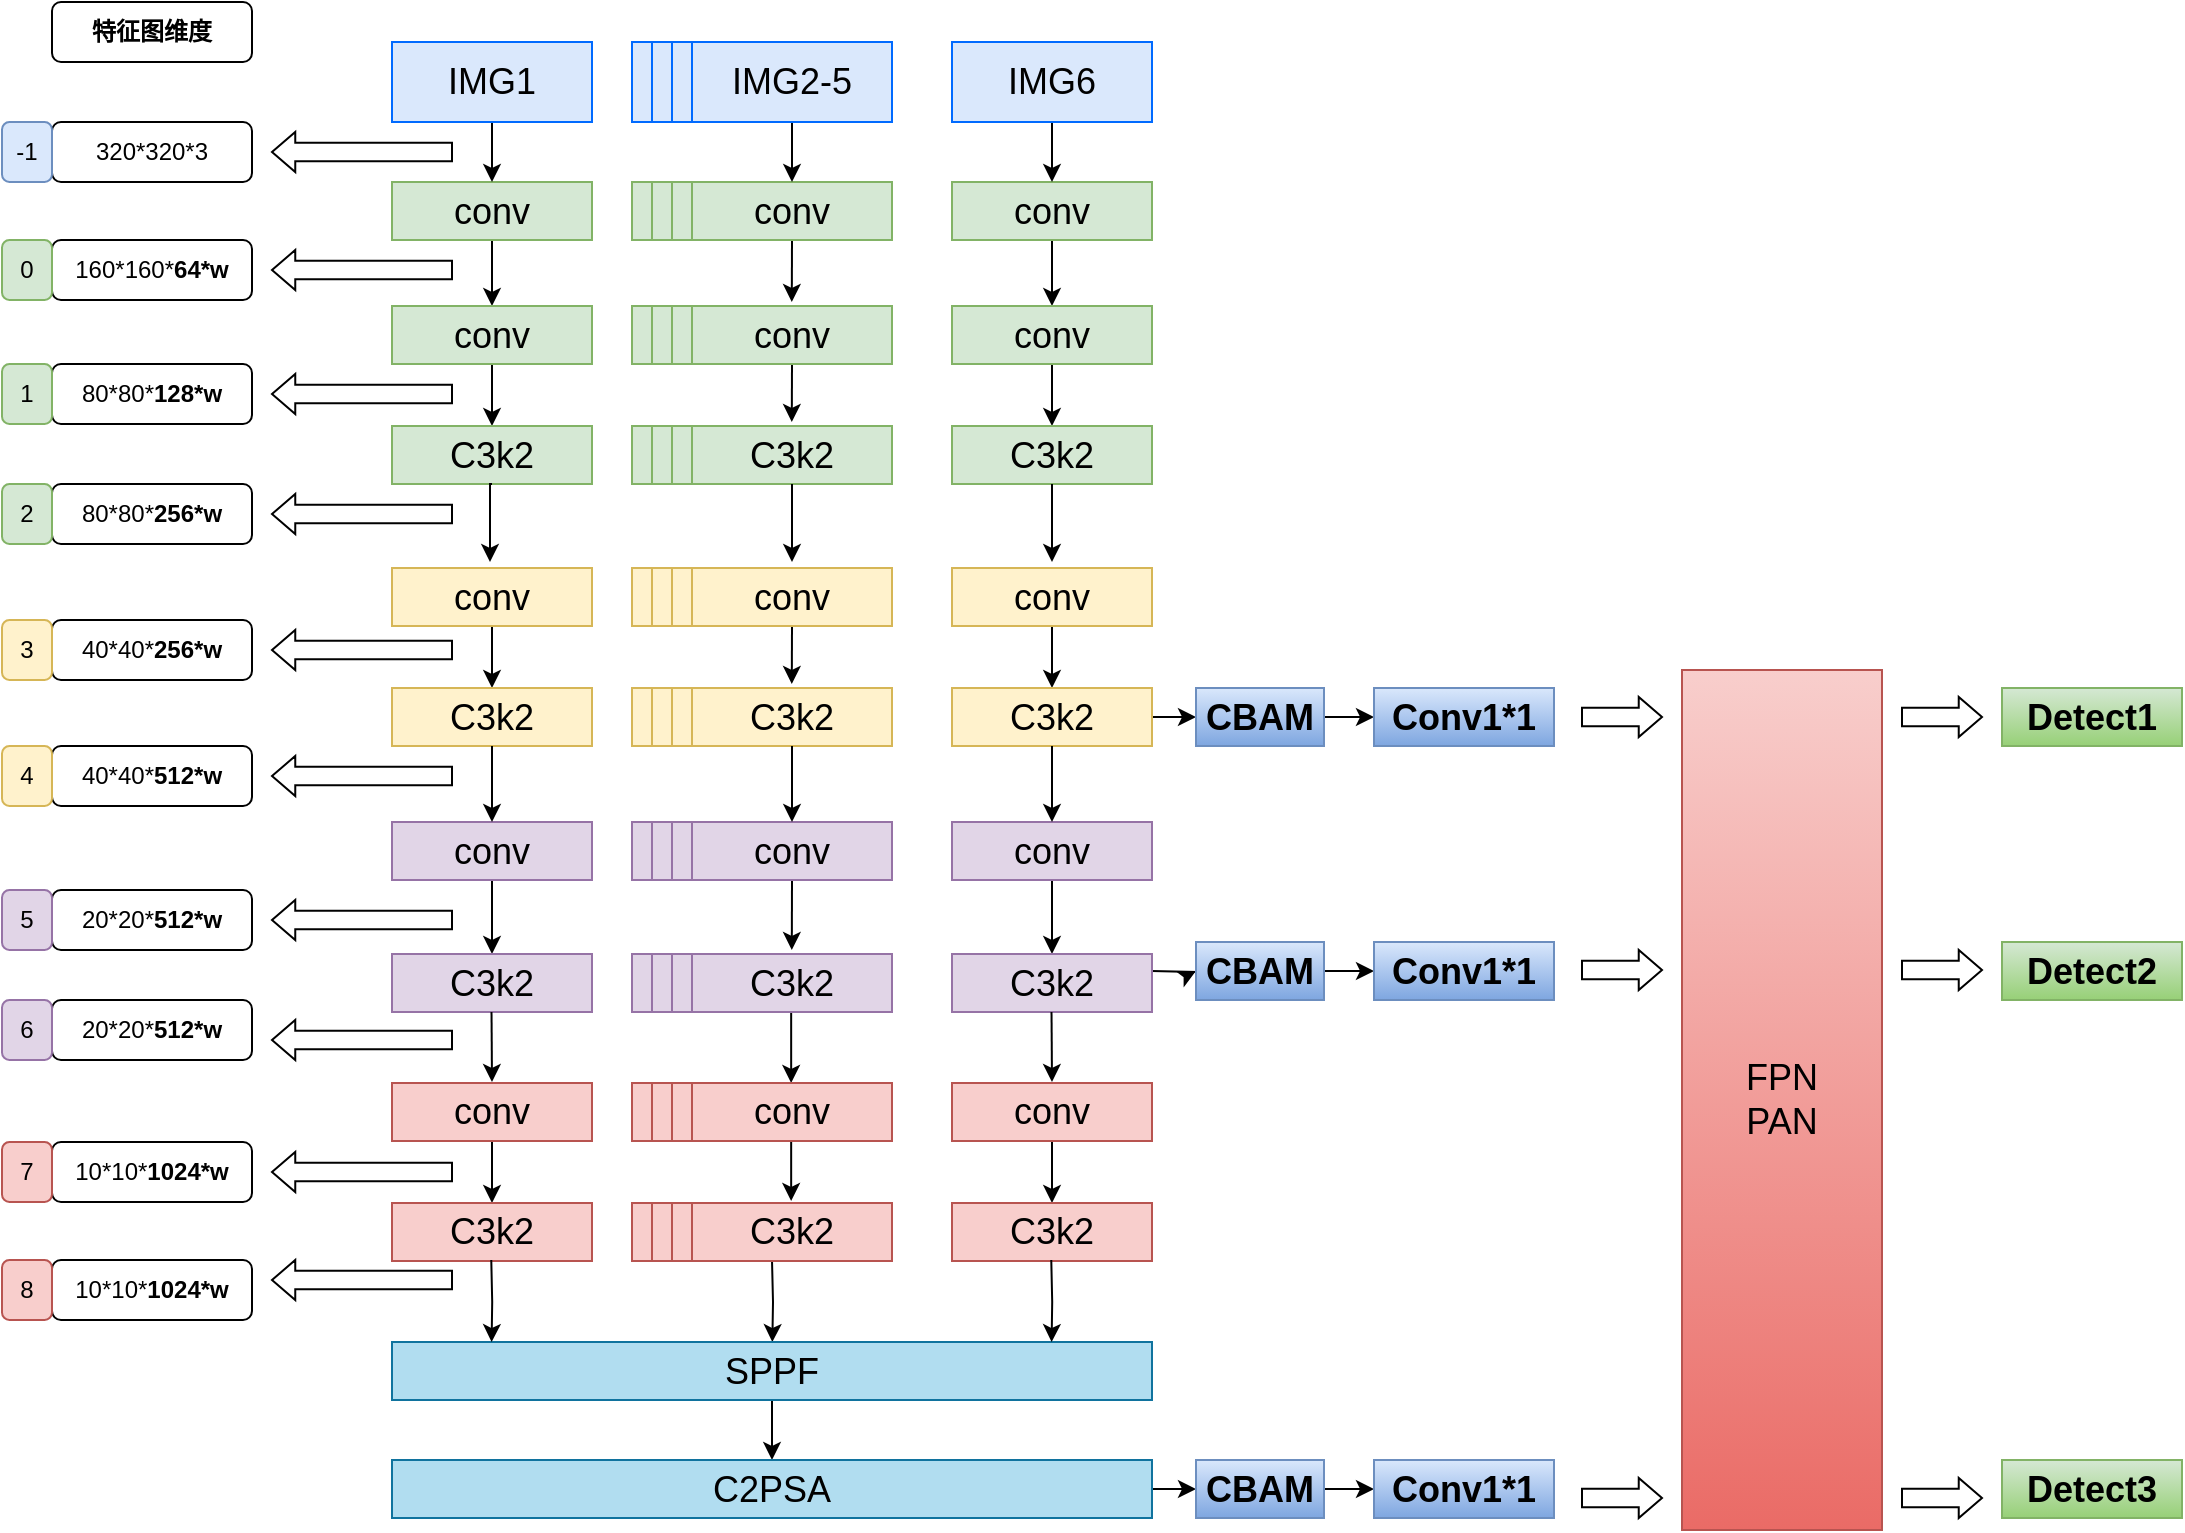 <mxfile version="24.9.1">
  <diagram name="第 1 页" id="co1sVjLvaVFlTayvYkxK">
    <mxGraphModel dx="2540" dy="894" grid="1" gridSize="10" guides="1" tooltips="1" connect="1" arrows="1" fold="1" page="1" pageScale="1" pageWidth="827" pageHeight="1169" math="0" shadow="0">
      <root>
        <mxCell id="0" />
        <mxCell id="1" parent="0" />
        <mxCell id="iYeGkho-jEU4NErbivQ8-54" style="edgeStyle=orthogonalEdgeStyle;rounded=0;orthogonalLoop=1;jettySize=auto;html=1;exitX=0.5;exitY=1;exitDx=0;exitDy=0;" parent="1" source="iYeGkho-jEU4NErbivQ8-1" target="iYeGkho-jEU4NErbivQ8-2" edge="1">
          <mxGeometry relative="1" as="geometry" />
        </mxCell>
        <mxCell id="iYeGkho-jEU4NErbivQ8-1" value="&lt;font style=&quot;font-size: 18px;&quot;&gt;conv&lt;/font&gt;" style="rounded=0;whiteSpace=wrap;html=1;fillColor=#d5e8d4;strokeColor=#82b366;" parent="1" vertex="1">
          <mxGeometry x="-525" y="110" width="100" height="29" as="geometry" />
        </mxCell>
        <mxCell id="iYeGkho-jEU4NErbivQ8-55" style="edgeStyle=orthogonalEdgeStyle;rounded=0;orthogonalLoop=1;jettySize=auto;html=1;exitX=0.5;exitY=1;exitDx=0;exitDy=0;entryX=0.5;entryY=0;entryDx=0;entryDy=0;" parent="1" source="iYeGkho-jEU4NErbivQ8-2" target="iYeGkho-jEU4NErbivQ8-3" edge="1">
          <mxGeometry relative="1" as="geometry" />
        </mxCell>
        <mxCell id="iYeGkho-jEU4NErbivQ8-2" value="&lt;font style=&quot;font-size: 18px;&quot;&gt;conv&lt;/font&gt;" style="rounded=0;whiteSpace=wrap;html=1;fillColor=#d5e8d4;strokeColor=#82b366;" parent="1" vertex="1">
          <mxGeometry x="-525" y="172" width="100" height="29" as="geometry" />
        </mxCell>
        <mxCell id="iYeGkho-jEU4NErbivQ8-3" value="&lt;span style=&quot;font-size: 18px;&quot;&gt;C3k2&lt;/span&gt;" style="rounded=0;whiteSpace=wrap;html=1;fillColor=#d5e8d4;strokeColor=#82b366;" parent="1" vertex="1">
          <mxGeometry x="-525" y="232" width="100" height="29" as="geometry" />
        </mxCell>
        <mxCell id="iYeGkho-jEU4NErbivQ8-52" style="edgeStyle=orthogonalEdgeStyle;rounded=0;orthogonalLoop=1;jettySize=auto;html=1;exitX=0.5;exitY=1;exitDx=0;exitDy=0;entryX=0.5;entryY=0;entryDx=0;entryDy=0;" parent="1" source="iYeGkho-jEU4NErbivQ8-4" target="iYeGkho-jEU4NErbivQ8-5" edge="1">
          <mxGeometry relative="1" as="geometry" />
        </mxCell>
        <mxCell id="iYeGkho-jEU4NErbivQ8-4" value="&lt;font style=&quot;font-size: 18px;&quot;&gt;conv&lt;/font&gt;" style="rounded=0;whiteSpace=wrap;html=1;fillColor=#d5e8d4;strokeColor=#82b366;" parent="1" vertex="1">
          <mxGeometry x="-245" y="110" width="100" height="29" as="geometry" />
        </mxCell>
        <mxCell id="iYeGkho-jEU4NErbivQ8-57" style="edgeStyle=orthogonalEdgeStyle;rounded=0;orthogonalLoop=1;jettySize=auto;html=1;exitX=0.5;exitY=1;exitDx=0;exitDy=0;entryX=0.5;entryY=0;entryDx=0;entryDy=0;" parent="1" source="iYeGkho-jEU4NErbivQ8-5" target="iYeGkho-jEU4NErbivQ8-6" edge="1">
          <mxGeometry relative="1" as="geometry" />
        </mxCell>
        <mxCell id="iYeGkho-jEU4NErbivQ8-5" value="&lt;font style=&quot;font-size: 18px;&quot;&gt;conv&lt;/font&gt;" style="rounded=0;whiteSpace=wrap;html=1;fillColor=#d5e8d4;strokeColor=#82b366;" parent="1" vertex="1">
          <mxGeometry x="-245" y="172" width="100" height="29" as="geometry" />
        </mxCell>
        <mxCell id="iYeGkho-jEU4NErbivQ8-6" value="&lt;span style=&quot;font-size: 18px;&quot;&gt;C3k2&lt;/span&gt;" style="rounded=0;whiteSpace=wrap;html=1;fillColor=#d5e8d4;strokeColor=#82b366;" parent="1" vertex="1">
          <mxGeometry x="-245" y="232" width="100" height="29" as="geometry" />
        </mxCell>
        <mxCell id="iYeGkho-jEU4NErbivQ8-7" value="&lt;font style=&quot;font-size: 18px;&quot;&gt;conv&lt;/font&gt;" style="rounded=0;whiteSpace=wrap;html=1;fillColor=#d5e8d4;strokeColor=#82b366;" parent="1" vertex="1">
          <mxGeometry x="-405" y="110" width="100" height="29" as="geometry" />
        </mxCell>
        <mxCell id="iYeGkho-jEU4NErbivQ8-8" value="&lt;font style=&quot;font-size: 18px;&quot;&gt;conv&lt;/font&gt;" style="rounded=0;whiteSpace=wrap;html=1;fillColor=#d5e8d4;strokeColor=#82b366;" parent="1" vertex="1">
          <mxGeometry x="-405" y="172" width="100" height="29" as="geometry" />
        </mxCell>
        <mxCell id="iYeGkho-jEU4NErbivQ8-9" value="&lt;span style=&quot;font-size: 18px;&quot;&gt;C3k2&lt;/span&gt;" style="rounded=0;whiteSpace=wrap;html=1;fillColor=#d5e8d4;strokeColor=#82b366;" parent="1" vertex="1">
          <mxGeometry x="-405" y="232" width="100" height="29" as="geometry" />
        </mxCell>
        <mxCell id="iYeGkho-jEU4NErbivQ8-10" value="&lt;font style=&quot;font-size: 18px;&quot;&gt;conv&lt;/font&gt;" style="rounded=0;whiteSpace=wrap;html=1;fillColor=#d5e8d4;strokeColor=#82b366;" parent="1" vertex="1">
          <mxGeometry x="-395" y="110" width="100" height="29" as="geometry" />
        </mxCell>
        <mxCell id="iYeGkho-jEU4NErbivQ8-11" value="&lt;font style=&quot;font-size: 18px;&quot;&gt;conv&lt;/font&gt;" style="rounded=0;whiteSpace=wrap;html=1;fillColor=#d5e8d4;strokeColor=#82b366;" parent="1" vertex="1">
          <mxGeometry x="-395" y="172" width="100" height="29" as="geometry" />
        </mxCell>
        <mxCell id="iYeGkho-jEU4NErbivQ8-12" value="&lt;span style=&quot;font-size: 18px;&quot;&gt;C3k2&lt;/span&gt;" style="rounded=0;whiteSpace=wrap;html=1;fillColor=#d5e8d4;strokeColor=#82b366;" parent="1" vertex="1">
          <mxGeometry x="-395" y="232" width="100" height="29" as="geometry" />
        </mxCell>
        <mxCell id="iYeGkho-jEU4NErbivQ8-14" value="&lt;font style=&quot;font-size: 18px;&quot;&gt;conv&lt;/font&gt;" style="rounded=0;whiteSpace=wrap;html=1;fillColor=#d5e8d4;strokeColor=#82b366;" parent="1" vertex="1">
          <mxGeometry x="-385" y="110" width="100" height="29" as="geometry" />
        </mxCell>
        <mxCell id="iYeGkho-jEU4NErbivQ8-15" value="&lt;font style=&quot;font-size: 18px;&quot;&gt;conv&lt;/font&gt;" style="rounded=0;whiteSpace=wrap;html=1;fillColor=#d5e8d4;strokeColor=#82b366;" parent="1" vertex="1">
          <mxGeometry x="-385" y="172" width="100" height="29" as="geometry" />
        </mxCell>
        <mxCell id="iYeGkho-jEU4NErbivQ8-16" value="&lt;span style=&quot;font-size: 18px;&quot;&gt;C3k2&lt;/span&gt;" style="rounded=0;whiteSpace=wrap;html=1;fillColor=#d5e8d4;strokeColor=#82b366;" parent="1" vertex="1">
          <mxGeometry x="-385" y="232" width="100" height="29" as="geometry" />
        </mxCell>
        <mxCell id="iYeGkho-jEU4NErbivQ8-53" style="edgeStyle=orthogonalEdgeStyle;rounded=0;orthogonalLoop=1;jettySize=auto;html=1;exitX=0.5;exitY=1;exitDx=0;exitDy=0;" parent="1" source="iYeGkho-jEU4NErbivQ8-17" edge="1">
          <mxGeometry relative="1" as="geometry">
            <mxPoint x="-325.103" y="170" as="targetPoint" />
          </mxGeometry>
        </mxCell>
        <mxCell id="iYeGkho-jEU4NErbivQ8-17" value="&lt;font style=&quot;font-size: 18px;&quot;&gt;conv&lt;/font&gt;" style="rounded=0;whiteSpace=wrap;html=1;fillColor=#d5e8d4;strokeColor=#82b366;" parent="1" vertex="1">
          <mxGeometry x="-375" y="110" width="100" height="29" as="geometry" />
        </mxCell>
        <mxCell id="iYeGkho-jEU4NErbivQ8-56" style="edgeStyle=orthogonalEdgeStyle;rounded=0;orthogonalLoop=1;jettySize=auto;html=1;exitX=0.5;exitY=1;exitDx=0;exitDy=0;" parent="1" source="iYeGkho-jEU4NErbivQ8-18" edge="1">
          <mxGeometry relative="1" as="geometry">
            <mxPoint x="-325.103" y="230" as="targetPoint" />
          </mxGeometry>
        </mxCell>
        <mxCell id="iYeGkho-jEU4NErbivQ8-18" value="&lt;font style=&quot;font-size: 18px;&quot;&gt;conv&lt;/font&gt;" style="rounded=0;whiteSpace=wrap;html=1;fillColor=#d5e8d4;strokeColor=#82b366;" parent="1" vertex="1">
          <mxGeometry x="-375" y="172" width="100" height="29" as="geometry" />
        </mxCell>
        <mxCell id="iYeGkho-jEU4NErbivQ8-19" value="&lt;span style=&quot;font-size: 18px;&quot;&gt;C3k2&lt;/span&gt;" style="rounded=0;whiteSpace=wrap;html=1;fillColor=#d5e8d4;strokeColor=#82b366;" parent="1" vertex="1">
          <mxGeometry x="-375" y="232" width="100" height="29" as="geometry" />
        </mxCell>
        <mxCell id="8jeiM1QNUEn01Olc04a_-9" value="" style="edgeStyle=orthogonalEdgeStyle;rounded=0;orthogonalLoop=1;jettySize=auto;html=1;" parent="1" edge="1">
          <mxGeometry relative="1" as="geometry">
            <mxPoint x="-145" y="377.5" as="sourcePoint" />
            <mxPoint x="-123" y="377.5" as="targetPoint" />
          </mxGeometry>
        </mxCell>
        <mxCell id="iYeGkho-jEU4NErbivQ8-64" style="edgeStyle=orthogonalEdgeStyle;rounded=0;orthogonalLoop=1;jettySize=auto;html=1;exitX=0.5;exitY=1;exitDx=0;exitDy=0;entryX=0.5;entryY=0;entryDx=0;entryDy=0;" parent="1" edge="1">
          <mxGeometry relative="1" as="geometry">
            <mxPoint x="-325.42" y="518.5" as="sourcePoint" />
            <mxPoint x="-325.42" y="560.5" as="targetPoint" />
          </mxGeometry>
        </mxCell>
        <mxCell id="8jeiM1QNUEn01Olc04a_-10" value="" style="edgeStyle=orthogonalEdgeStyle;rounded=0;orthogonalLoop=1;jettySize=auto;html=1;" parent="1" target="8jeiM1QNUEn01Olc04a_-7" edge="1">
          <mxGeometry relative="1" as="geometry">
            <mxPoint x="-145" y="504.5" as="sourcePoint" />
          </mxGeometry>
        </mxCell>
        <mxCell id="iYeGkho-jEU4NErbivQ8-65" style="edgeStyle=orthogonalEdgeStyle;rounded=0;orthogonalLoop=1;jettySize=auto;html=1;exitX=0.5;exitY=1;exitDx=0;exitDy=0;entryX=0.5;entryY=0;entryDx=0;entryDy=0;" parent="1" edge="1">
          <mxGeometry relative="1" as="geometry">
            <mxPoint x="-325.42" y="589.5" as="sourcePoint" />
            <mxPoint x="-325.42" y="619.5" as="targetPoint" />
          </mxGeometry>
        </mxCell>
        <mxCell id="iYeGkho-jEU4NErbivQ8-94" style="edgeStyle=orthogonalEdgeStyle;rounded=0;orthogonalLoop=1;jettySize=auto;html=1;exitX=0.5;exitY=1;exitDx=0;exitDy=0;" parent="1" edge="1">
          <mxGeometry relative="1" as="geometry">
            <mxPoint x="-334.833" y="690" as="targetPoint" />
            <mxPoint x="-335" y="649" as="sourcePoint" />
          </mxGeometry>
        </mxCell>
        <mxCell id="iYeGkho-jEU4NErbivQ8-48" style="edgeStyle=orthogonalEdgeStyle;rounded=0;orthogonalLoop=1;jettySize=auto;html=1;exitX=0.5;exitY=1;exitDx=0;exitDy=0;" parent="1" source="iYeGkho-jEU4NErbivQ8-34" target="iYeGkho-jEU4NErbivQ8-1" edge="1">
          <mxGeometry relative="1" as="geometry" />
        </mxCell>
        <mxCell id="iYeGkho-jEU4NErbivQ8-34" value="&lt;span style=&quot;font-size: 18px;&quot;&gt;IMG1&lt;/span&gt;" style="rounded=0;whiteSpace=wrap;html=1;fillColor=#dae8fc;strokeColor=#006aff;" parent="1" vertex="1">
          <mxGeometry x="-525" y="40" width="100" height="40" as="geometry" />
        </mxCell>
        <mxCell id="iYeGkho-jEU4NErbivQ8-51" style="edgeStyle=orthogonalEdgeStyle;rounded=0;orthogonalLoop=1;jettySize=auto;html=1;exitX=0.5;exitY=1;exitDx=0;exitDy=0;" parent="1" source="iYeGkho-jEU4NErbivQ8-35" target="iYeGkho-jEU4NErbivQ8-4" edge="1">
          <mxGeometry relative="1" as="geometry" />
        </mxCell>
        <mxCell id="iYeGkho-jEU4NErbivQ8-35" value="&lt;span style=&quot;font-size: 18px;&quot;&gt;IMG6&lt;/span&gt;" style="rounded=0;whiteSpace=wrap;html=1;fillColor=#dae8fc;strokeColor=#006aff;" parent="1" vertex="1">
          <mxGeometry x="-245" y="40" width="100" height="40" as="geometry" />
        </mxCell>
        <mxCell id="iYeGkho-jEU4NErbivQ8-36" value="&lt;font style=&quot;font-size: 18px;&quot;&gt;conv&lt;/font&gt;" style="rounded=0;whiteSpace=wrap;html=1;fillColor=#dae8fc;strokeColor=#006aff;" parent="1" vertex="1">
          <mxGeometry x="-405" y="40" width="100" height="40" as="geometry" />
        </mxCell>
        <mxCell id="iYeGkho-jEU4NErbivQ8-37" value="&lt;font style=&quot;font-size: 18px;&quot;&gt;conv&lt;/font&gt;" style="rounded=0;whiteSpace=wrap;html=1;fillColor=#dae8fc;strokeColor=#006aff;" parent="1" vertex="1">
          <mxGeometry x="-395" y="40" width="100" height="40" as="geometry" />
        </mxCell>
        <mxCell id="iYeGkho-jEU4NErbivQ8-38" value="&lt;font style=&quot;font-size: 18px;&quot;&gt;conv&lt;/font&gt;" style="rounded=0;whiteSpace=wrap;html=1;fillColor=#dae8fc;strokeColor=#006aff;" parent="1" vertex="1">
          <mxGeometry x="-385" y="40" width="100" height="40" as="geometry" />
        </mxCell>
        <mxCell id="iYeGkho-jEU4NErbivQ8-50" style="edgeStyle=orthogonalEdgeStyle;rounded=0;orthogonalLoop=1;jettySize=auto;html=1;exitX=0.5;exitY=1;exitDx=0;exitDy=0;entryX=0.5;entryY=0;entryDx=0;entryDy=0;" parent="1" source="iYeGkho-jEU4NErbivQ8-39" target="iYeGkho-jEU4NErbivQ8-17" edge="1">
          <mxGeometry relative="1" as="geometry" />
        </mxCell>
        <mxCell id="iYeGkho-jEU4NErbivQ8-39" value="&lt;span style=&quot;font-size: 18px;&quot;&gt;IMG2-5&lt;/span&gt;" style="rounded=0;whiteSpace=wrap;html=1;fillColor=#dae8fc;strokeColor=#006aff;" parent="1" vertex="1">
          <mxGeometry x="-375" y="40" width="100" height="40" as="geometry" />
        </mxCell>
        <mxCell id="iYeGkho-jEU4NErbivQ8-58" style="edgeStyle=orthogonalEdgeStyle;rounded=0;orthogonalLoop=1;jettySize=auto;html=1;exitX=0.5;exitY=1;exitDx=0;exitDy=0;" parent="1" source="iYeGkho-jEU4NErbivQ8-3" edge="1">
          <mxGeometry relative="1" as="geometry">
            <mxPoint x="-476" y="300" as="targetPoint" />
          </mxGeometry>
        </mxCell>
        <mxCell id="iYeGkho-jEU4NErbivQ8-59" style="edgeStyle=orthogonalEdgeStyle;rounded=0;orthogonalLoop=1;jettySize=auto;html=1;exitX=0.5;exitY=1;exitDx=0;exitDy=0;" parent="1" source="iYeGkho-jEU4NErbivQ8-19" edge="1">
          <mxGeometry relative="1" as="geometry">
            <mxPoint x="-325" y="300" as="targetPoint" />
          </mxGeometry>
        </mxCell>
        <mxCell id="iYeGkho-jEU4NErbivQ8-60" style="edgeStyle=orthogonalEdgeStyle;rounded=0;orthogonalLoop=1;jettySize=auto;html=1;exitX=0.5;exitY=1;exitDx=0;exitDy=0;" parent="1" source="iYeGkho-jEU4NErbivQ8-6" edge="1">
          <mxGeometry relative="1" as="geometry">
            <mxPoint x="-195" y="300" as="targetPoint" />
          </mxGeometry>
        </mxCell>
        <mxCell id="iYeGkho-jEU4NErbivQ8-66" value="320*320*3" style="rounded=1;whiteSpace=wrap;html=1;" parent="1" vertex="1">
          <mxGeometry x="-695" y="80" width="100" height="30" as="geometry" />
        </mxCell>
        <mxCell id="iYeGkho-jEU4NErbivQ8-67" value="&lt;b&gt;特征图维度&lt;/b&gt;" style="rounded=1;whiteSpace=wrap;html=1;" parent="1" vertex="1">
          <mxGeometry x="-695" y="20" width="100" height="30" as="geometry" />
        </mxCell>
        <mxCell id="iYeGkho-jEU4NErbivQ8-68" value="160*160*&lt;b&gt;64*w&lt;/b&gt;" style="rounded=1;whiteSpace=wrap;html=1;" parent="1" vertex="1">
          <mxGeometry x="-695" y="139" width="100" height="30" as="geometry" />
        </mxCell>
        <mxCell id="iYeGkho-jEU4NErbivQ8-69" value="80*80*&lt;b&gt;128*w&lt;/b&gt;" style="rounded=1;whiteSpace=wrap;html=1;" parent="1" vertex="1">
          <mxGeometry x="-695" y="201" width="100" height="30" as="geometry" />
        </mxCell>
        <mxCell id="iYeGkho-jEU4NErbivQ8-70" value="80*80*&lt;b&gt;256*w&lt;/b&gt;" style="rounded=1;whiteSpace=wrap;html=1;" parent="1" vertex="1">
          <mxGeometry x="-695" y="261" width="100" height="30" as="geometry" />
        </mxCell>
        <mxCell id="iYeGkho-jEU4NErbivQ8-71" value="40*40*&lt;b&gt;256*w&lt;/b&gt;" style="rounded=1;whiteSpace=wrap;html=1;" parent="1" vertex="1">
          <mxGeometry x="-695" y="329" width="100" height="30" as="geometry" />
        </mxCell>
        <mxCell id="iYeGkho-jEU4NErbivQ8-72" value="20*20*&lt;b&gt;512*w&lt;/b&gt;" style="rounded=1;whiteSpace=wrap;html=1;" parent="1" vertex="1">
          <mxGeometry x="-695" y="464" width="100" height="30" as="geometry" />
        </mxCell>
        <mxCell id="iYeGkho-jEU4NErbivQ8-73" value="10*10*&lt;b&gt;1024*w&lt;/b&gt;" style="rounded=1;whiteSpace=wrap;html=1;" parent="1" vertex="1">
          <mxGeometry x="-695" y="590" width="100" height="30" as="geometry" />
        </mxCell>
        <mxCell id="iYeGkho-jEU4NErbivQ8-74" value="40*40*&lt;b&gt;512*w&lt;/b&gt;" style="rounded=1;whiteSpace=wrap;html=1;" parent="1" vertex="1">
          <mxGeometry x="-695" y="392" width="100" height="30" as="geometry" />
        </mxCell>
        <mxCell id="iYeGkho-jEU4NErbivQ8-75" value="20*20*&lt;b&gt;512*w&lt;/b&gt;" style="rounded=1;whiteSpace=wrap;html=1;" parent="1" vertex="1">
          <mxGeometry x="-695" y="519" width="100" height="30" as="geometry" />
        </mxCell>
        <mxCell id="iYeGkho-jEU4NErbivQ8-76" value="10*10*&lt;b&gt;1024*w&lt;/b&gt;" style="rounded=1;whiteSpace=wrap;html=1;" parent="1" vertex="1">
          <mxGeometry x="-695" y="649" width="100" height="30" as="geometry" />
        </mxCell>
        <mxCell id="iYeGkho-jEU4NErbivQ8-82" value="" style="html=1;shadow=0;dashed=0;align=center;verticalAlign=middle;shape=mxgraph.arrows2.arrow;dy=0.54;dx=11.63;notch=0;rotation=-180;" parent="1" vertex="1">
          <mxGeometry x="-585" y="85" width="90" height="20" as="geometry" />
        </mxCell>
        <mxCell id="iYeGkho-jEU4NErbivQ8-84" value="" style="html=1;shadow=0;dashed=0;align=center;verticalAlign=middle;shape=mxgraph.arrows2.arrow;dy=0.54;dx=11.63;notch=0;rotation=-180;" parent="1" vertex="1">
          <mxGeometry x="-585" y="144" width="90" height="20" as="geometry" />
        </mxCell>
        <mxCell id="iYeGkho-jEU4NErbivQ8-85" value="" style="html=1;shadow=0;dashed=0;align=center;verticalAlign=middle;shape=mxgraph.arrows2.arrow;dy=0.54;dx=11.63;notch=0;rotation=-180;" parent="1" vertex="1">
          <mxGeometry x="-585" y="206" width="90" height="20" as="geometry" />
        </mxCell>
        <mxCell id="iYeGkho-jEU4NErbivQ8-86" value="" style="html=1;shadow=0;dashed=0;align=center;verticalAlign=middle;shape=mxgraph.arrows2.arrow;dy=0.54;dx=11.63;notch=0;rotation=-180;" parent="1" vertex="1">
          <mxGeometry x="-585" y="266" width="90" height="20" as="geometry" />
        </mxCell>
        <mxCell id="iYeGkho-jEU4NErbivQ8-88" value="" style="html=1;shadow=0;dashed=0;align=center;verticalAlign=middle;shape=mxgraph.arrows2.arrow;dy=0.54;dx=11.63;notch=0;rotation=-180;" parent="1" vertex="1">
          <mxGeometry x="-585" y="334" width="90" height="20" as="geometry" />
        </mxCell>
        <mxCell id="iYeGkho-jEU4NErbivQ8-89" value="" style="html=1;shadow=0;dashed=0;align=center;verticalAlign=middle;shape=mxgraph.arrows2.arrow;dy=0.54;dx=11.63;notch=0;rotation=-180;" parent="1" vertex="1">
          <mxGeometry x="-585" y="397" width="90" height="20" as="geometry" />
        </mxCell>
        <mxCell id="iYeGkho-jEU4NErbivQ8-90" value="" style="html=1;shadow=0;dashed=0;align=center;verticalAlign=middle;shape=mxgraph.arrows2.arrow;dy=0.54;dx=11.63;notch=0;rotation=-180;" parent="1" vertex="1">
          <mxGeometry x="-585" y="469" width="90" height="20" as="geometry" />
        </mxCell>
        <mxCell id="iYeGkho-jEU4NErbivQ8-91" value="" style="html=1;shadow=0;dashed=0;align=center;verticalAlign=middle;shape=mxgraph.arrows2.arrow;dy=0.54;dx=11.63;notch=0;rotation=-180;" parent="1" vertex="1">
          <mxGeometry x="-585" y="529" width="90" height="20" as="geometry" />
        </mxCell>
        <mxCell id="iYeGkho-jEU4NErbivQ8-92" value="" style="html=1;shadow=0;dashed=0;align=center;verticalAlign=middle;shape=mxgraph.arrows2.arrow;dy=0.54;dx=11.63;notch=0;rotation=-180;" parent="1" vertex="1">
          <mxGeometry x="-585" y="595" width="90" height="20" as="geometry" />
        </mxCell>
        <mxCell id="iYeGkho-jEU4NErbivQ8-95" value="" style="html=1;shadow=0;dashed=0;align=center;verticalAlign=middle;shape=mxgraph.arrows2.arrow;dy=0.54;dx=11.63;notch=0;rotation=-180;" parent="1" vertex="1">
          <mxGeometry x="-585" y="649" width="90" height="20" as="geometry" />
        </mxCell>
        <mxCell id="iYeGkho-jEU4NErbivQ8-97" value="-1" style="rounded=1;whiteSpace=wrap;html=1;fillColor=#dae8fc;strokeColor=#6c8ebf;" parent="1" vertex="1">
          <mxGeometry x="-720" y="80" width="25" height="30" as="geometry" />
        </mxCell>
        <mxCell id="iYeGkho-jEU4NErbivQ8-98" value="0" style="rounded=1;whiteSpace=wrap;html=1;fillColor=#d5e8d4;strokeColor=#82b366;" parent="1" vertex="1">
          <mxGeometry x="-720" y="139" width="25" height="30" as="geometry" />
        </mxCell>
        <mxCell id="iYeGkho-jEU4NErbivQ8-99" value="1" style="rounded=1;whiteSpace=wrap;html=1;fillColor=#d5e8d4;strokeColor=#82b366;" parent="1" vertex="1">
          <mxGeometry x="-720" y="201" width="25" height="30" as="geometry" />
        </mxCell>
        <mxCell id="iYeGkho-jEU4NErbivQ8-100" value="2" style="rounded=1;whiteSpace=wrap;html=1;fillColor=#d5e8d4;strokeColor=#82b366;" parent="1" vertex="1">
          <mxGeometry x="-720" y="261" width="25" height="30" as="geometry" />
        </mxCell>
        <mxCell id="iYeGkho-jEU4NErbivQ8-101" value="3" style="rounded=1;whiteSpace=wrap;html=1;fillColor=#fff2cc;strokeColor=#d6b656;" parent="1" vertex="1">
          <mxGeometry x="-720" y="329" width="25" height="30" as="geometry" />
        </mxCell>
        <mxCell id="iYeGkho-jEU4NErbivQ8-102" value="5" style="rounded=1;whiteSpace=wrap;html=1;fillColor=#e1d5e7;strokeColor=#9673a6;" parent="1" vertex="1">
          <mxGeometry x="-720" y="464" width="25" height="30" as="geometry" />
        </mxCell>
        <mxCell id="iYeGkho-jEU4NErbivQ8-103" value="7" style="rounded=1;whiteSpace=wrap;html=1;fillColor=#f8cecc;strokeColor=#b85450;" parent="1" vertex="1">
          <mxGeometry x="-720" y="590" width="25" height="30" as="geometry" />
        </mxCell>
        <mxCell id="iYeGkho-jEU4NErbivQ8-104" value="4" style="rounded=1;whiteSpace=wrap;html=1;fillColor=#fff2cc;strokeColor=#d6b656;" parent="1" vertex="1">
          <mxGeometry x="-720" y="392" width="25" height="30" as="geometry" />
        </mxCell>
        <mxCell id="iYeGkho-jEU4NErbivQ8-105" value="6" style="rounded=1;whiteSpace=wrap;html=1;fillColor=#e1d5e7;strokeColor=#9673a6;" parent="1" vertex="1">
          <mxGeometry x="-720" y="519" width="25" height="30" as="geometry" />
        </mxCell>
        <mxCell id="iYeGkho-jEU4NErbivQ8-106" value="8" style="rounded=1;whiteSpace=wrap;html=1;fillColor=#f8cecc;strokeColor=#b85450;" parent="1" vertex="1">
          <mxGeometry x="-720" y="649" width="25" height="30" as="geometry" />
        </mxCell>
        <mxCell id="8jeiM1QNUEn01Olc04a_-2" style="edgeStyle=orthogonalEdgeStyle;rounded=0;orthogonalLoop=1;jettySize=auto;html=1;exitX=0.5;exitY=1;exitDx=0;exitDy=0;entryX=0.5;entryY=0;entryDx=0;entryDy=0;" parent="1" source="8jeiM1QNUEn01Olc04a_-3" target="8jeiM1QNUEn01Olc04a_-5" edge="1">
          <mxGeometry relative="1" as="geometry" />
        </mxCell>
        <mxCell id="8jeiM1QNUEn01Olc04a_-3" value="&lt;font style=&quot;font-size: 18px;&quot;&gt;SPPF&lt;/font&gt;" style="rounded=0;whiteSpace=wrap;html=1;fillColor=#b1ddf0;strokeColor=#10739e;" parent="1" vertex="1">
          <mxGeometry x="-525" y="690" width="380" height="29" as="geometry" />
        </mxCell>
        <mxCell id="8jeiM1QNUEn01Olc04a_-11" value="" style="edgeStyle=orthogonalEdgeStyle;rounded=0;orthogonalLoop=1;jettySize=auto;html=1;" parent="1" source="8jeiM1QNUEn01Olc04a_-5" edge="1">
          <mxGeometry relative="1" as="geometry">
            <mxPoint x="-123" y="763.5" as="targetPoint" />
          </mxGeometry>
        </mxCell>
        <mxCell id="8jeiM1QNUEn01Olc04a_-5" value="&lt;span style=&quot;font-size: 18px;&quot;&gt;C2PSA&lt;/span&gt;" style="rounded=0;whiteSpace=wrap;html=1;fillColor=#b1ddf0;strokeColor=#10739e;" parent="1" vertex="1">
          <mxGeometry x="-525" y="749" width="380" height="29" as="geometry" />
        </mxCell>
        <mxCell id="raPgiACDHEC8WY0gf385-8" value="" style="edgeStyle=orthogonalEdgeStyle;rounded=0;orthogonalLoop=1;jettySize=auto;html=1;" parent="1" source="8jeiM1QNUEn01Olc04a_-6" target="raPgiACDHEC8WY0gf385-1" edge="1">
          <mxGeometry relative="1" as="geometry" />
        </mxCell>
        <mxCell id="8jeiM1QNUEn01Olc04a_-6" value="&lt;span style=&quot;font-size: 18px;&quot;&gt;&lt;b&gt;CBAM&lt;/b&gt;&lt;/span&gt;" style="rounded=0;whiteSpace=wrap;html=1;fillColor=#dae8fc;strokeColor=#6c8ebf;gradientColor=#7ea6e0;" parent="1" vertex="1">
          <mxGeometry x="-123" y="363" width="64" height="29" as="geometry" />
        </mxCell>
        <mxCell id="raPgiACDHEC8WY0gf385-9" value="" style="edgeStyle=orthogonalEdgeStyle;rounded=0;orthogonalLoop=1;jettySize=auto;html=1;" parent="1" source="8jeiM1QNUEn01Olc04a_-7" target="raPgiACDHEC8WY0gf385-6" edge="1">
          <mxGeometry relative="1" as="geometry" />
        </mxCell>
        <mxCell id="8jeiM1QNUEn01Olc04a_-7" value="&lt;span style=&quot;font-size: 18px;&quot;&gt;&lt;b&gt;CBAM&lt;/b&gt;&lt;/span&gt;" style="rounded=0;whiteSpace=wrap;html=1;fillColor=#dae8fc;strokeColor=#6c8ebf;gradientColor=#7ea6e0;" parent="1" vertex="1">
          <mxGeometry x="-123" y="490" width="64" height="29" as="geometry" />
        </mxCell>
        <mxCell id="raPgiACDHEC8WY0gf385-1" value="&lt;span style=&quot;font-size: 18px;&quot;&gt;&lt;b&gt;Conv1*1&lt;/b&gt;&lt;/span&gt;" style="rounded=0;whiteSpace=wrap;html=1;fillColor=#dae8fc;strokeColor=#6c8ebf;gradientColor=#7ea6e0;" parent="1" vertex="1">
          <mxGeometry x="-34" y="363" width="90" height="29" as="geometry" />
        </mxCell>
        <mxCell id="raPgiACDHEC8WY0gf385-10" value="" style="edgeStyle=orthogonalEdgeStyle;rounded=0;orthogonalLoop=1;jettySize=auto;html=1;" parent="1" source="raPgiACDHEC8WY0gf385-4" target="raPgiACDHEC8WY0gf385-7" edge="1">
          <mxGeometry relative="1" as="geometry" />
        </mxCell>
        <mxCell id="raPgiACDHEC8WY0gf385-4" value="&lt;span style=&quot;font-size: 18px;&quot;&gt;&lt;b&gt;CBAM&lt;/b&gt;&lt;/span&gt;" style="rounded=0;whiteSpace=wrap;html=1;fillColor=#dae8fc;strokeColor=#6c8ebf;gradientColor=#7ea6e0;" parent="1" vertex="1">
          <mxGeometry x="-123" y="749" width="64" height="29" as="geometry" />
        </mxCell>
        <mxCell id="raPgiACDHEC8WY0gf385-6" value="&lt;span style=&quot;font-size: 18px;&quot;&gt;&lt;b&gt;Conv1*1&lt;/b&gt;&lt;/span&gt;" style="rounded=0;whiteSpace=wrap;html=1;fillColor=#dae8fc;strokeColor=#6c8ebf;gradientColor=#7ea6e0;" parent="1" vertex="1">
          <mxGeometry x="-34" y="490" width="90" height="29" as="geometry" />
        </mxCell>
        <mxCell id="raPgiACDHEC8WY0gf385-7" value="&lt;span style=&quot;font-size: 18px;&quot;&gt;&lt;b&gt;Conv1*1&lt;/b&gt;&lt;/span&gt;" style="rounded=0;whiteSpace=wrap;html=1;fillColor=#dae8fc;strokeColor=#6c8ebf;gradientColor=#7ea6e0;" parent="1" vertex="1">
          <mxGeometry x="-34" y="749" width="90" height="29" as="geometry" />
        </mxCell>
        <mxCell id="raPgiACDHEC8WY0gf385-12" value="&lt;span style=&quot;font-size: 18px;&quot;&gt;FPN&lt;/span&gt;&lt;div&gt;&lt;span style=&quot;font-size: 18px;&quot;&gt;PAN&lt;/span&gt;&lt;/div&gt;" style="rounded=0;whiteSpace=wrap;html=1;fillColor=#f8cecc;strokeColor=#b85450;gradientColor=#ea6b66;" parent="1" vertex="1">
          <mxGeometry x="120" y="354" width="100" height="430" as="geometry" />
        </mxCell>
        <mxCell id="raPgiACDHEC8WY0gf385-14" value="" style="html=1;shadow=0;dashed=0;align=center;verticalAlign=middle;shape=mxgraph.arrows2.arrow;dy=0.54;dx=11.63;notch=0;rotation=0;" parent="1" vertex="1">
          <mxGeometry x="70" y="367.5" width="40" height="20" as="geometry" />
        </mxCell>
        <mxCell id="raPgiACDHEC8WY0gf385-15" value="" style="html=1;shadow=0;dashed=0;align=center;verticalAlign=middle;shape=mxgraph.arrows2.arrow;dy=0.54;dx=11.63;notch=0;rotation=0;" parent="1" vertex="1">
          <mxGeometry x="70" y="494" width="40" height="20" as="geometry" />
        </mxCell>
        <mxCell id="raPgiACDHEC8WY0gf385-16" value="" style="html=1;shadow=0;dashed=0;align=center;verticalAlign=middle;shape=mxgraph.arrows2.arrow;dy=0.54;dx=11.63;notch=0;rotation=0;" parent="1" vertex="1">
          <mxGeometry x="70" y="758" width="40" height="20" as="geometry" />
        </mxCell>
        <mxCell id="raPgiACDHEC8WY0gf385-17" value="" style="html=1;shadow=0;dashed=0;align=center;verticalAlign=middle;shape=mxgraph.arrows2.arrow;dy=0.54;dx=11.63;notch=0;rotation=0;" parent="1" vertex="1">
          <mxGeometry x="230" y="367.5" width="40" height="20" as="geometry" />
        </mxCell>
        <mxCell id="raPgiACDHEC8WY0gf385-18" value="" style="html=1;shadow=0;dashed=0;align=center;verticalAlign=middle;shape=mxgraph.arrows2.arrow;dy=0.54;dx=11.63;notch=0;rotation=0;" parent="1" vertex="1">
          <mxGeometry x="230" y="494" width="40" height="20" as="geometry" />
        </mxCell>
        <mxCell id="raPgiACDHEC8WY0gf385-19" value="" style="html=1;shadow=0;dashed=0;align=center;verticalAlign=middle;shape=mxgraph.arrows2.arrow;dy=0.54;dx=11.63;notch=0;rotation=0;" parent="1" vertex="1">
          <mxGeometry x="230" y="758" width="40" height="20" as="geometry" />
        </mxCell>
        <mxCell id="raPgiACDHEC8WY0gf385-20" value="&lt;span style=&quot;font-size: 18px;&quot;&gt;&lt;b&gt;Detect1&lt;/b&gt;&lt;/span&gt;" style="rounded=0;whiteSpace=wrap;html=1;fillColor=#d5e8d4;strokeColor=#82b366;gradientColor=#97d077;" parent="1" vertex="1">
          <mxGeometry x="280" y="363" width="90" height="29" as="geometry" />
        </mxCell>
        <mxCell id="raPgiACDHEC8WY0gf385-21" value="&lt;span style=&quot;font-size: 18px;&quot;&gt;&lt;b&gt;Detect2&lt;/b&gt;&lt;/span&gt;" style="rounded=0;whiteSpace=wrap;html=1;fillColor=#d5e8d4;strokeColor=#82b366;gradientColor=#97d077;" parent="1" vertex="1">
          <mxGeometry x="280" y="490" width="90" height="29" as="geometry" />
        </mxCell>
        <mxCell id="raPgiACDHEC8WY0gf385-22" value="&lt;span style=&quot;font-size: 18px;&quot;&gt;&lt;b&gt;Detect3&lt;/b&gt;&lt;/span&gt;" style="rounded=0;whiteSpace=wrap;html=1;fillColor=#d5e8d4;strokeColor=#82b366;gradientColor=#97d077;" parent="1" vertex="1">
          <mxGeometry x="280" y="749" width="90" height="29" as="geometry" />
        </mxCell>
        <mxCell id="9SNKGg-pe6khagnf9NYC-1" style="edgeStyle=orthogonalEdgeStyle;rounded=0;orthogonalLoop=1;jettySize=auto;html=1;exitX=0.5;exitY=1;exitDx=0;exitDy=0;entryX=0.5;entryY=0;entryDx=0;entryDy=0;" edge="1" parent="1" source="9SNKGg-pe6khagnf9NYC-2" target="9SNKGg-pe6khagnf9NYC-3">
          <mxGeometry relative="1" as="geometry" />
        </mxCell>
        <mxCell id="9SNKGg-pe6khagnf9NYC-2" value="&lt;font style=&quot;font-size: 18px;&quot;&gt;conv&lt;/font&gt;" style="rounded=0;whiteSpace=wrap;html=1;fillColor=#fff2cc;strokeColor=#d6b656;" vertex="1" parent="1">
          <mxGeometry x="-525" y="303" width="100" height="29" as="geometry" />
        </mxCell>
        <mxCell id="9SNKGg-pe6khagnf9NYC-3" value="&lt;span style=&quot;font-size: 18px;&quot;&gt;C3k2&lt;/span&gt;" style="rounded=0;whiteSpace=wrap;html=1;fillColor=#fff2cc;strokeColor=#d6b656;" vertex="1" parent="1">
          <mxGeometry x="-525" y="363" width="100" height="29" as="geometry" />
        </mxCell>
        <mxCell id="9SNKGg-pe6khagnf9NYC-4" style="edgeStyle=orthogonalEdgeStyle;rounded=0;orthogonalLoop=1;jettySize=auto;html=1;exitX=0.5;exitY=1;exitDx=0;exitDy=0;entryX=0.5;entryY=0;entryDx=0;entryDy=0;" edge="1" parent="1" source="9SNKGg-pe6khagnf9NYC-5" target="9SNKGg-pe6khagnf9NYC-6">
          <mxGeometry relative="1" as="geometry" />
        </mxCell>
        <mxCell id="9SNKGg-pe6khagnf9NYC-5" value="&lt;font style=&quot;font-size: 18px;&quot;&gt;conv&lt;/font&gt;" style="rounded=0;whiteSpace=wrap;html=1;fillColor=#fff2cc;strokeColor=#d6b656;" vertex="1" parent="1">
          <mxGeometry x="-245" y="303" width="100" height="29" as="geometry" />
        </mxCell>
        <mxCell id="9SNKGg-pe6khagnf9NYC-6" value="&lt;span style=&quot;font-size: 18px;&quot;&gt;C3k2&lt;/span&gt;" style="rounded=0;whiteSpace=wrap;html=1;fillColor=#fff2cc;strokeColor=#d6b656;" vertex="1" parent="1">
          <mxGeometry x="-245" y="363" width="100" height="29" as="geometry" />
        </mxCell>
        <mxCell id="9SNKGg-pe6khagnf9NYC-7" value="&lt;font style=&quot;font-size: 18px;&quot;&gt;conv&lt;/font&gt;" style="rounded=0;whiteSpace=wrap;html=1;fillColor=#fff2cc;strokeColor=#d6b656;" vertex="1" parent="1">
          <mxGeometry x="-405" y="303" width="100" height="29" as="geometry" />
        </mxCell>
        <mxCell id="9SNKGg-pe6khagnf9NYC-8" value="&lt;span style=&quot;font-size: 18px;&quot;&gt;C3k2&lt;/span&gt;" style="rounded=0;whiteSpace=wrap;html=1;fillColor=#fff2cc;strokeColor=#d6b656;" vertex="1" parent="1">
          <mxGeometry x="-405" y="363" width="100" height="29" as="geometry" />
        </mxCell>
        <mxCell id="9SNKGg-pe6khagnf9NYC-9" value="&lt;font style=&quot;font-size: 18px;&quot;&gt;conv&lt;/font&gt;" style="rounded=0;whiteSpace=wrap;html=1;fillColor=#fff2cc;strokeColor=#d6b656;" vertex="1" parent="1">
          <mxGeometry x="-395" y="303" width="100" height="29" as="geometry" />
        </mxCell>
        <mxCell id="9SNKGg-pe6khagnf9NYC-10" value="&lt;span style=&quot;font-size: 18px;&quot;&gt;C3k2&lt;/span&gt;" style="rounded=0;whiteSpace=wrap;html=1;fillColor=#fff2cc;strokeColor=#d6b656;" vertex="1" parent="1">
          <mxGeometry x="-395" y="363" width="100" height="29" as="geometry" />
        </mxCell>
        <mxCell id="9SNKGg-pe6khagnf9NYC-11" value="&lt;font style=&quot;font-size: 18px;&quot;&gt;conv&lt;/font&gt;" style="rounded=0;whiteSpace=wrap;html=1;fillColor=#fff2cc;strokeColor=#d6b656;" vertex="1" parent="1">
          <mxGeometry x="-385" y="303" width="100" height="29" as="geometry" />
        </mxCell>
        <mxCell id="9SNKGg-pe6khagnf9NYC-12" value="&lt;span style=&quot;font-size: 18px;&quot;&gt;C3k2&lt;/span&gt;" style="rounded=0;whiteSpace=wrap;html=1;fillColor=#fff2cc;strokeColor=#d6b656;" vertex="1" parent="1">
          <mxGeometry x="-385" y="363" width="100" height="29" as="geometry" />
        </mxCell>
        <mxCell id="9SNKGg-pe6khagnf9NYC-13" style="edgeStyle=orthogonalEdgeStyle;rounded=0;orthogonalLoop=1;jettySize=auto;html=1;exitX=0.5;exitY=1;exitDx=0;exitDy=0;" edge="1" parent="1" source="9SNKGg-pe6khagnf9NYC-14">
          <mxGeometry relative="1" as="geometry">
            <mxPoint x="-325.103" y="361" as="targetPoint" />
          </mxGeometry>
        </mxCell>
        <mxCell id="9SNKGg-pe6khagnf9NYC-14" value="&lt;font style=&quot;font-size: 18px;&quot;&gt;conv&lt;/font&gt;" style="rounded=0;whiteSpace=wrap;html=1;fillColor=#fff2cc;strokeColor=#d6b656;" vertex="1" parent="1">
          <mxGeometry x="-375" y="303" width="100" height="29" as="geometry" />
        </mxCell>
        <mxCell id="9SNKGg-pe6khagnf9NYC-15" value="&lt;span style=&quot;font-size: 18px;&quot;&gt;C3k2&lt;/span&gt;" style="rounded=0;whiteSpace=wrap;html=1;fillColor=#fff2cc;strokeColor=#d6b656;" vertex="1" parent="1">
          <mxGeometry x="-375" y="363" width="100" height="29" as="geometry" />
        </mxCell>
        <mxCell id="9SNKGg-pe6khagnf9NYC-16" style="edgeStyle=orthogonalEdgeStyle;rounded=0;orthogonalLoop=1;jettySize=auto;html=1;exitX=0.5;exitY=1;exitDx=0;exitDy=0;entryX=0.5;entryY=0;entryDx=0;entryDy=0;fillColor=#e1d5e7;strokeColor=#000000;" edge="1" parent="1" source="9SNKGg-pe6khagnf9NYC-17" target="9SNKGg-pe6khagnf9NYC-18">
          <mxGeometry relative="1" as="geometry" />
        </mxCell>
        <mxCell id="9SNKGg-pe6khagnf9NYC-17" value="&lt;font style=&quot;font-size: 18px;&quot;&gt;conv&lt;/font&gt;" style="rounded=0;whiteSpace=wrap;html=1;fillColor=#e1d5e7;strokeColor=#9673a6;" vertex="1" parent="1">
          <mxGeometry x="-525" y="430" width="100" height="29" as="geometry" />
        </mxCell>
        <mxCell id="9SNKGg-pe6khagnf9NYC-18" value="&lt;span style=&quot;font-size: 18px;&quot;&gt;C3k2&lt;/span&gt;" style="rounded=0;whiteSpace=wrap;html=1;fillColor=#e1d5e7;strokeColor=#9673a6;" vertex="1" parent="1">
          <mxGeometry x="-525" y="496" width="100" height="29" as="geometry" />
        </mxCell>
        <mxCell id="9SNKGg-pe6khagnf9NYC-19" style="edgeStyle=orthogonalEdgeStyle;rounded=0;orthogonalLoop=1;jettySize=auto;html=1;exitX=0.5;exitY=1;exitDx=0;exitDy=0;entryX=0.5;entryY=0;entryDx=0;entryDy=0;fillColor=#e1d5e7;strokeColor=#000000;" edge="1" parent="1" source="9SNKGg-pe6khagnf9NYC-20" target="9SNKGg-pe6khagnf9NYC-21">
          <mxGeometry relative="1" as="geometry" />
        </mxCell>
        <mxCell id="9SNKGg-pe6khagnf9NYC-20" value="&lt;font style=&quot;font-size: 18px;&quot;&gt;conv&lt;/font&gt;" style="rounded=0;whiteSpace=wrap;html=1;fillColor=#e1d5e7;strokeColor=#9673a6;" vertex="1" parent="1">
          <mxGeometry x="-245" y="430" width="100" height="29" as="geometry" />
        </mxCell>
        <mxCell id="9SNKGg-pe6khagnf9NYC-21" value="&lt;span style=&quot;font-size: 18px;&quot;&gt;C3k2&lt;/span&gt;" style="rounded=0;whiteSpace=wrap;html=1;fillColor=#e1d5e7;strokeColor=#9673a6;" vertex="1" parent="1">
          <mxGeometry x="-245" y="496" width="100" height="29" as="geometry" />
        </mxCell>
        <mxCell id="9SNKGg-pe6khagnf9NYC-22" value="&lt;font style=&quot;font-size: 18px;&quot;&gt;conv&lt;/font&gt;" style="rounded=0;whiteSpace=wrap;html=1;fillColor=#e1d5e7;strokeColor=#9673a6;" vertex="1" parent="1">
          <mxGeometry x="-405" y="430" width="100" height="29" as="geometry" />
        </mxCell>
        <mxCell id="9SNKGg-pe6khagnf9NYC-23" value="&lt;span style=&quot;font-size: 18px;&quot;&gt;C3k2&lt;/span&gt;" style="rounded=0;whiteSpace=wrap;html=1;fillColor=#e1d5e7;strokeColor=#9673a6;" vertex="1" parent="1">
          <mxGeometry x="-405" y="496" width="100" height="29" as="geometry" />
        </mxCell>
        <mxCell id="9SNKGg-pe6khagnf9NYC-24" value="&lt;font style=&quot;font-size: 18px;&quot;&gt;conv&lt;/font&gt;" style="rounded=0;whiteSpace=wrap;html=1;fillColor=#e1d5e7;strokeColor=#9673a6;" vertex="1" parent="1">
          <mxGeometry x="-395" y="430" width="100" height="29" as="geometry" />
        </mxCell>
        <mxCell id="9SNKGg-pe6khagnf9NYC-25" value="&lt;span style=&quot;font-size: 18px;&quot;&gt;C3k2&lt;/span&gt;" style="rounded=0;whiteSpace=wrap;html=1;fillColor=#e1d5e7;strokeColor=#9673a6;" vertex="1" parent="1">
          <mxGeometry x="-395" y="496" width="100" height="29" as="geometry" />
        </mxCell>
        <mxCell id="9SNKGg-pe6khagnf9NYC-26" value="&lt;font style=&quot;font-size: 18px;&quot;&gt;conv&lt;/font&gt;" style="rounded=0;whiteSpace=wrap;html=1;fillColor=#e1d5e7;strokeColor=#9673a6;" vertex="1" parent="1">
          <mxGeometry x="-385" y="430" width="100" height="29" as="geometry" />
        </mxCell>
        <mxCell id="9SNKGg-pe6khagnf9NYC-27" value="&lt;span style=&quot;font-size: 18px;&quot;&gt;C3k2&lt;/span&gt;" style="rounded=0;whiteSpace=wrap;html=1;fillColor=#e1d5e7;strokeColor=#9673a6;" vertex="1" parent="1">
          <mxGeometry x="-385" y="496" width="100" height="29" as="geometry" />
        </mxCell>
        <mxCell id="9SNKGg-pe6khagnf9NYC-28" style="edgeStyle=orthogonalEdgeStyle;rounded=0;orthogonalLoop=1;jettySize=auto;html=1;exitX=0.5;exitY=1;exitDx=0;exitDy=0;fillColor=#e1d5e7;strokeColor=#000000;" edge="1" parent="1" source="9SNKGg-pe6khagnf9NYC-29">
          <mxGeometry relative="1" as="geometry">
            <mxPoint x="-325.103" y="494" as="targetPoint" />
          </mxGeometry>
        </mxCell>
        <mxCell id="9SNKGg-pe6khagnf9NYC-29" value="&lt;font style=&quot;font-size: 18px;&quot;&gt;conv&lt;/font&gt;" style="rounded=0;whiteSpace=wrap;html=1;fillColor=#e1d5e7;strokeColor=#9673a6;" vertex="1" parent="1">
          <mxGeometry x="-375" y="430" width="100" height="29" as="geometry" />
        </mxCell>
        <mxCell id="9SNKGg-pe6khagnf9NYC-30" value="&lt;span style=&quot;font-size: 18px;&quot;&gt;C3k2&lt;/span&gt;" style="rounded=0;whiteSpace=wrap;html=1;fillColor=#e1d5e7;strokeColor=#9673a6;" vertex="1" parent="1">
          <mxGeometry x="-375" y="496" width="100" height="29" as="geometry" />
        </mxCell>
        <mxCell id="9SNKGg-pe6khagnf9NYC-46" style="edgeStyle=orthogonalEdgeStyle;rounded=0;orthogonalLoop=1;jettySize=auto;html=1;exitX=0.5;exitY=1;exitDx=0;exitDy=0;entryX=0.5;entryY=0;entryDx=0;entryDy=0;fillColor=#e1d5e7;strokeColor=#000000;" edge="1" parent="1" source="9SNKGg-pe6khagnf9NYC-47" target="9SNKGg-pe6khagnf9NYC-48">
          <mxGeometry relative="1" as="geometry" />
        </mxCell>
        <mxCell id="9SNKGg-pe6khagnf9NYC-47" value="&lt;font style=&quot;font-size: 18px;&quot;&gt;conv&lt;/font&gt;" style="rounded=0;whiteSpace=wrap;html=1;fillColor=#f8cecc;strokeColor=#b85450;" vertex="1" parent="1">
          <mxGeometry x="-525" y="560.5" width="100" height="29" as="geometry" />
        </mxCell>
        <mxCell id="9SNKGg-pe6khagnf9NYC-48" value="&lt;span style=&quot;font-size: 18px;&quot;&gt;C3k2&lt;/span&gt;" style="rounded=0;whiteSpace=wrap;html=1;fillColor=#f8cecc;strokeColor=#b85450;" vertex="1" parent="1">
          <mxGeometry x="-525" y="620.5" width="100" height="29" as="geometry" />
        </mxCell>
        <mxCell id="9SNKGg-pe6khagnf9NYC-49" style="edgeStyle=orthogonalEdgeStyle;rounded=0;orthogonalLoop=1;jettySize=auto;html=1;exitX=0.5;exitY=1;exitDx=0;exitDy=0;entryX=0.5;entryY=0;entryDx=0;entryDy=0;fillColor=#e1d5e7;strokeColor=#000000;" edge="1" parent="1" source="9SNKGg-pe6khagnf9NYC-50" target="9SNKGg-pe6khagnf9NYC-51">
          <mxGeometry relative="1" as="geometry" />
        </mxCell>
        <mxCell id="9SNKGg-pe6khagnf9NYC-50" value="&lt;font style=&quot;font-size: 18px;&quot;&gt;conv&lt;/font&gt;" style="rounded=0;whiteSpace=wrap;html=1;fillColor=#f8cecc;strokeColor=#b85450;" vertex="1" parent="1">
          <mxGeometry x="-245" y="560.5" width="100" height="29" as="geometry" />
        </mxCell>
        <mxCell id="9SNKGg-pe6khagnf9NYC-51" value="&lt;span style=&quot;font-size: 18px;&quot;&gt;C3k2&lt;/span&gt;" style="rounded=0;whiteSpace=wrap;html=1;fillColor=#f8cecc;strokeColor=#b85450;" vertex="1" parent="1">
          <mxGeometry x="-245" y="620.5" width="100" height="29" as="geometry" />
        </mxCell>
        <mxCell id="9SNKGg-pe6khagnf9NYC-52" value="&lt;font style=&quot;font-size: 18px;&quot;&gt;conv&lt;/font&gt;" style="rounded=0;whiteSpace=wrap;html=1;fillColor=#f8cecc;strokeColor=#b85450;" vertex="1" parent="1">
          <mxGeometry x="-405" y="560.5" width="100" height="29" as="geometry" />
        </mxCell>
        <mxCell id="9SNKGg-pe6khagnf9NYC-53" value="&lt;span style=&quot;font-size: 18px;&quot;&gt;C3k2&lt;/span&gt;" style="rounded=0;whiteSpace=wrap;html=1;fillColor=#f8cecc;strokeColor=#b85450;" vertex="1" parent="1">
          <mxGeometry x="-405" y="620.5" width="100" height="29" as="geometry" />
        </mxCell>
        <mxCell id="9SNKGg-pe6khagnf9NYC-54" value="&lt;font style=&quot;font-size: 18px;&quot;&gt;conv&lt;/font&gt;" style="rounded=0;whiteSpace=wrap;html=1;fillColor=#f8cecc;strokeColor=#b85450;" vertex="1" parent="1">
          <mxGeometry x="-395" y="560.5" width="100" height="29" as="geometry" />
        </mxCell>
        <mxCell id="9SNKGg-pe6khagnf9NYC-55" value="&lt;span style=&quot;font-size: 18px;&quot;&gt;C3k2&lt;/span&gt;" style="rounded=0;whiteSpace=wrap;html=1;fillColor=#f8cecc;strokeColor=#b85450;" vertex="1" parent="1">
          <mxGeometry x="-395" y="620.5" width="100" height="29" as="geometry" />
        </mxCell>
        <mxCell id="9SNKGg-pe6khagnf9NYC-56" value="&lt;font style=&quot;font-size: 18px;&quot;&gt;conv&lt;/font&gt;" style="rounded=0;whiteSpace=wrap;html=1;fillColor=#f8cecc;strokeColor=#b85450;" vertex="1" parent="1">
          <mxGeometry x="-385" y="560.5" width="100" height="29" as="geometry" />
        </mxCell>
        <mxCell id="9SNKGg-pe6khagnf9NYC-57" value="&lt;span style=&quot;font-size: 18px;&quot;&gt;C3k2&lt;/span&gt;" style="rounded=0;whiteSpace=wrap;html=1;fillColor=#f8cecc;strokeColor=#b85450;" vertex="1" parent="1">
          <mxGeometry x="-385" y="620.5" width="100" height="29" as="geometry" />
        </mxCell>
        <mxCell id="9SNKGg-pe6khagnf9NYC-59" value="&lt;font style=&quot;font-size: 18px;&quot;&gt;conv&lt;/font&gt;" style="rounded=0;whiteSpace=wrap;html=1;fillColor=#f8cecc;strokeColor=#b85450;" vertex="1" parent="1">
          <mxGeometry x="-375" y="560.5" width="100" height="29" as="geometry" />
        </mxCell>
        <mxCell id="9SNKGg-pe6khagnf9NYC-60" value="&lt;span style=&quot;font-size: 18px;&quot;&gt;C3k2&lt;/span&gt;" style="rounded=0;whiteSpace=wrap;html=1;fillColor=#f8cecc;strokeColor=#b85450;" vertex="1" parent="1">
          <mxGeometry x="-375" y="620.5" width="100" height="29" as="geometry" />
        </mxCell>
        <mxCell id="9SNKGg-pe6khagnf9NYC-61" style="edgeStyle=orthogonalEdgeStyle;rounded=0;orthogonalLoop=1;jettySize=auto;html=1;exitX=0.5;exitY=1;exitDx=0;exitDy=0;entryX=0.5;entryY=0;entryDx=0;entryDy=0;" edge="1" parent="1" target="9SNKGg-pe6khagnf9NYC-17">
          <mxGeometry relative="1" as="geometry">
            <mxPoint x="-475" y="392" as="sourcePoint" />
            <mxPoint x="-475" y="423" as="targetPoint" />
          </mxGeometry>
        </mxCell>
        <mxCell id="9SNKGg-pe6khagnf9NYC-62" style="edgeStyle=orthogonalEdgeStyle;rounded=0;orthogonalLoop=1;jettySize=auto;html=1;exitX=0.5;exitY=1;exitDx=0;exitDy=0;entryX=0.5;entryY=0;entryDx=0;entryDy=0;" edge="1" parent="1" target="9SNKGg-pe6khagnf9NYC-20">
          <mxGeometry relative="1" as="geometry">
            <mxPoint x="-195" y="392" as="sourcePoint" />
            <mxPoint x="-195" y="423" as="targetPoint" />
          </mxGeometry>
        </mxCell>
        <mxCell id="9SNKGg-pe6khagnf9NYC-63" style="edgeStyle=orthogonalEdgeStyle;rounded=0;orthogonalLoop=1;jettySize=auto;html=1;exitX=0.5;exitY=1;exitDx=0;exitDy=0;entryX=0.5;entryY=0;entryDx=0;entryDy=0;" edge="1" parent="1" target="9SNKGg-pe6khagnf9NYC-29">
          <mxGeometry relative="1" as="geometry">
            <mxPoint x="-325.103" y="421" as="targetPoint" />
            <mxPoint x="-325" y="392" as="sourcePoint" />
          </mxGeometry>
        </mxCell>
        <mxCell id="9SNKGg-pe6khagnf9NYC-65" style="edgeStyle=orthogonalEdgeStyle;rounded=0;orthogonalLoop=1;jettySize=auto;html=1;exitX=0.5;exitY=1;exitDx=0;exitDy=0;" edge="1" parent="1">
          <mxGeometry relative="1" as="geometry">
            <mxPoint x="-195.24" y="525" as="sourcePoint" />
            <mxPoint x="-195" y="560" as="targetPoint" />
          </mxGeometry>
        </mxCell>
        <mxCell id="9SNKGg-pe6khagnf9NYC-66" style="edgeStyle=orthogonalEdgeStyle;rounded=0;orthogonalLoop=1;jettySize=auto;html=1;exitX=0.5;exitY=1;exitDx=0;exitDy=0;" edge="1" parent="1">
          <mxGeometry relative="1" as="geometry">
            <mxPoint x="-475.24" y="525" as="sourcePoint" />
            <mxPoint x="-475" y="560" as="targetPoint" />
          </mxGeometry>
        </mxCell>
        <mxCell id="9SNKGg-pe6khagnf9NYC-67" style="edgeStyle=orthogonalEdgeStyle;rounded=0;orthogonalLoop=1;jettySize=auto;html=1;exitX=0.5;exitY=1;exitDx=0;exitDy=0;" edge="1" parent="1">
          <mxGeometry relative="1" as="geometry">
            <mxPoint x="-195.193" y="690" as="targetPoint" />
            <mxPoint x="-195.36" y="649" as="sourcePoint" />
          </mxGeometry>
        </mxCell>
        <mxCell id="9SNKGg-pe6khagnf9NYC-68" style="edgeStyle=orthogonalEdgeStyle;rounded=0;orthogonalLoop=1;jettySize=auto;html=1;exitX=0.5;exitY=1;exitDx=0;exitDy=0;" edge="1" parent="1">
          <mxGeometry relative="1" as="geometry">
            <mxPoint x="-475.193" y="690" as="targetPoint" />
            <mxPoint x="-475.36" y="649" as="sourcePoint" />
          </mxGeometry>
        </mxCell>
      </root>
    </mxGraphModel>
  </diagram>
</mxfile>
